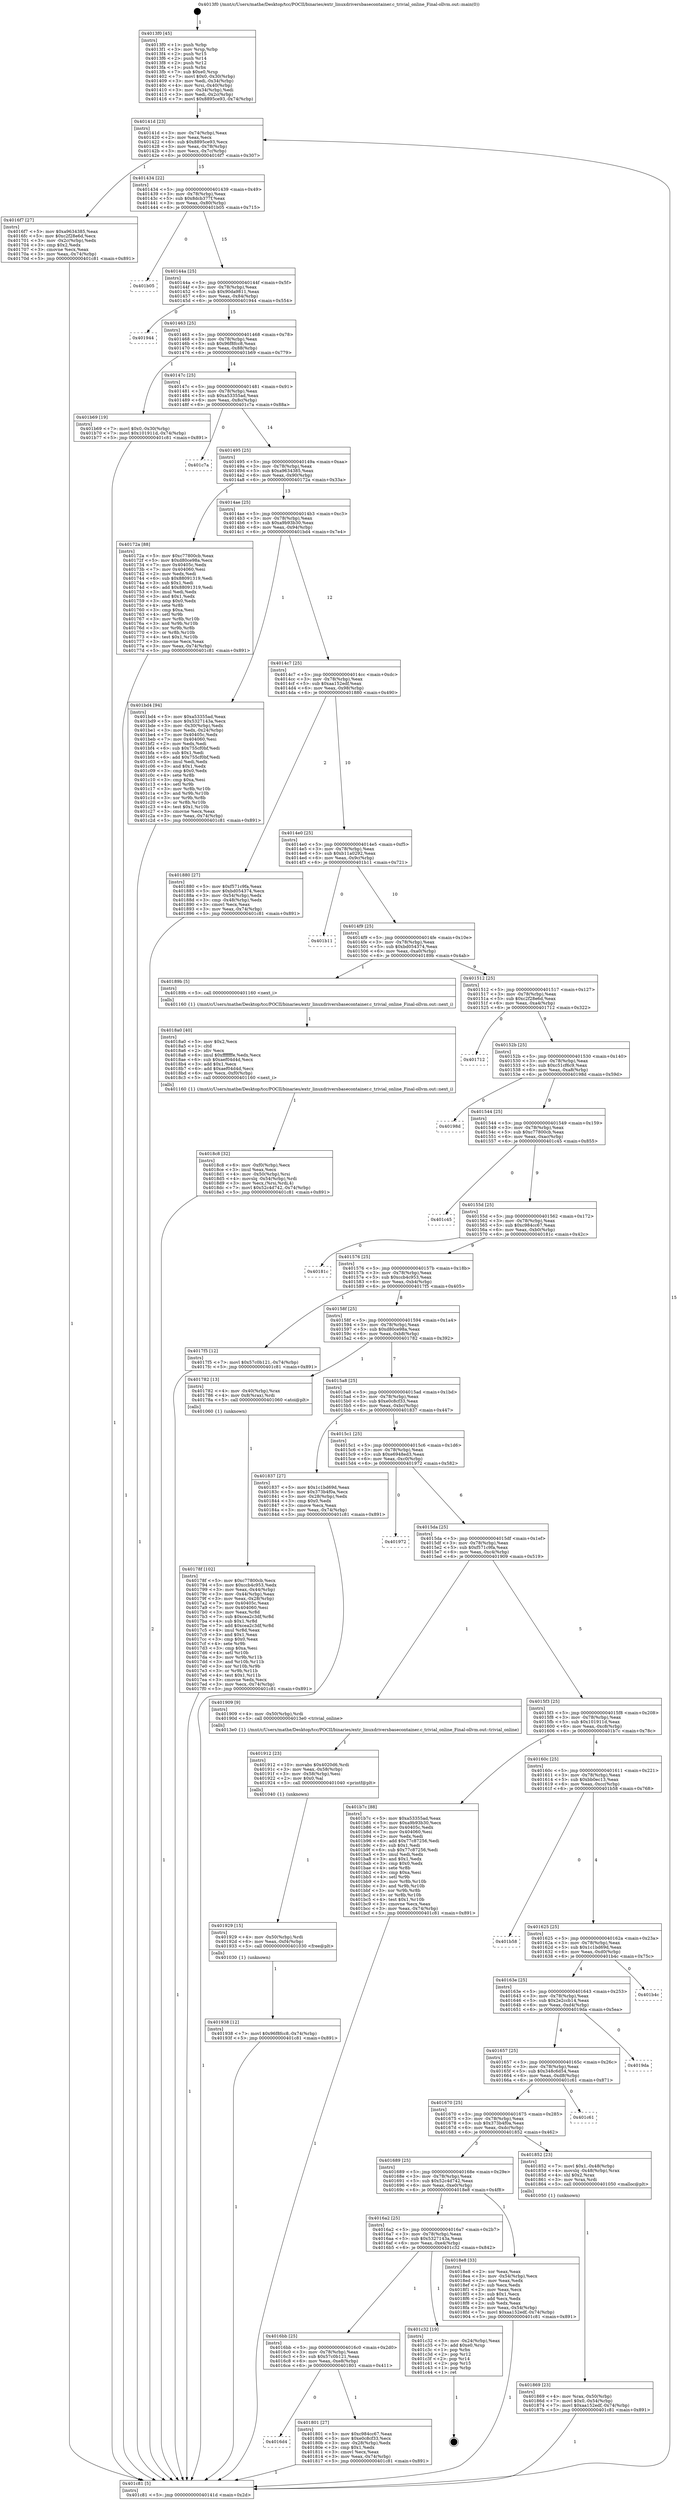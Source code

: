digraph "0x4013f0" {
  label = "0x4013f0 (/mnt/c/Users/mathe/Desktop/tcc/POCII/binaries/extr_linuxdriversbasecontainer.c_trivial_online_Final-ollvm.out::main(0))"
  labelloc = "t"
  node[shape=record]

  Entry [label="",width=0.3,height=0.3,shape=circle,fillcolor=black,style=filled]
  "0x40141d" [label="{
     0x40141d [23]\l
     | [instrs]\l
     &nbsp;&nbsp;0x40141d \<+3\>: mov -0x74(%rbp),%eax\l
     &nbsp;&nbsp;0x401420 \<+2\>: mov %eax,%ecx\l
     &nbsp;&nbsp;0x401422 \<+6\>: sub $0x8895ce93,%ecx\l
     &nbsp;&nbsp;0x401428 \<+3\>: mov %eax,-0x78(%rbp)\l
     &nbsp;&nbsp;0x40142b \<+3\>: mov %ecx,-0x7c(%rbp)\l
     &nbsp;&nbsp;0x40142e \<+6\>: je 00000000004016f7 \<main+0x307\>\l
  }"]
  "0x4016f7" [label="{
     0x4016f7 [27]\l
     | [instrs]\l
     &nbsp;&nbsp;0x4016f7 \<+5\>: mov $0xa9634385,%eax\l
     &nbsp;&nbsp;0x4016fc \<+5\>: mov $0xc2f28e6d,%ecx\l
     &nbsp;&nbsp;0x401701 \<+3\>: mov -0x2c(%rbp),%edx\l
     &nbsp;&nbsp;0x401704 \<+3\>: cmp $0x2,%edx\l
     &nbsp;&nbsp;0x401707 \<+3\>: cmovne %ecx,%eax\l
     &nbsp;&nbsp;0x40170a \<+3\>: mov %eax,-0x74(%rbp)\l
     &nbsp;&nbsp;0x40170d \<+5\>: jmp 0000000000401c81 \<main+0x891\>\l
  }"]
  "0x401434" [label="{
     0x401434 [22]\l
     | [instrs]\l
     &nbsp;&nbsp;0x401434 \<+5\>: jmp 0000000000401439 \<main+0x49\>\l
     &nbsp;&nbsp;0x401439 \<+3\>: mov -0x78(%rbp),%eax\l
     &nbsp;&nbsp;0x40143c \<+5\>: sub $0x8dcb377f,%eax\l
     &nbsp;&nbsp;0x401441 \<+3\>: mov %eax,-0x80(%rbp)\l
     &nbsp;&nbsp;0x401444 \<+6\>: je 0000000000401b05 \<main+0x715\>\l
  }"]
  "0x401c81" [label="{
     0x401c81 [5]\l
     | [instrs]\l
     &nbsp;&nbsp;0x401c81 \<+5\>: jmp 000000000040141d \<main+0x2d\>\l
  }"]
  "0x4013f0" [label="{
     0x4013f0 [45]\l
     | [instrs]\l
     &nbsp;&nbsp;0x4013f0 \<+1\>: push %rbp\l
     &nbsp;&nbsp;0x4013f1 \<+3\>: mov %rsp,%rbp\l
     &nbsp;&nbsp;0x4013f4 \<+2\>: push %r15\l
     &nbsp;&nbsp;0x4013f6 \<+2\>: push %r14\l
     &nbsp;&nbsp;0x4013f8 \<+2\>: push %r12\l
     &nbsp;&nbsp;0x4013fa \<+1\>: push %rbx\l
     &nbsp;&nbsp;0x4013fb \<+7\>: sub $0xe0,%rsp\l
     &nbsp;&nbsp;0x401402 \<+7\>: movl $0x0,-0x30(%rbp)\l
     &nbsp;&nbsp;0x401409 \<+3\>: mov %edi,-0x34(%rbp)\l
     &nbsp;&nbsp;0x40140c \<+4\>: mov %rsi,-0x40(%rbp)\l
     &nbsp;&nbsp;0x401410 \<+3\>: mov -0x34(%rbp),%edi\l
     &nbsp;&nbsp;0x401413 \<+3\>: mov %edi,-0x2c(%rbp)\l
     &nbsp;&nbsp;0x401416 \<+7\>: movl $0x8895ce93,-0x74(%rbp)\l
  }"]
  Exit [label="",width=0.3,height=0.3,shape=circle,fillcolor=black,style=filled,peripheries=2]
  "0x401b05" [label="{
     0x401b05\l
  }", style=dashed]
  "0x40144a" [label="{
     0x40144a [25]\l
     | [instrs]\l
     &nbsp;&nbsp;0x40144a \<+5\>: jmp 000000000040144f \<main+0x5f\>\l
     &nbsp;&nbsp;0x40144f \<+3\>: mov -0x78(%rbp),%eax\l
     &nbsp;&nbsp;0x401452 \<+5\>: sub $0x90da9811,%eax\l
     &nbsp;&nbsp;0x401457 \<+6\>: mov %eax,-0x84(%rbp)\l
     &nbsp;&nbsp;0x40145d \<+6\>: je 0000000000401944 \<main+0x554\>\l
  }"]
  "0x401938" [label="{
     0x401938 [12]\l
     | [instrs]\l
     &nbsp;&nbsp;0x401938 \<+7\>: movl $0x96f8fcc8,-0x74(%rbp)\l
     &nbsp;&nbsp;0x40193f \<+5\>: jmp 0000000000401c81 \<main+0x891\>\l
  }"]
  "0x401944" [label="{
     0x401944\l
  }", style=dashed]
  "0x401463" [label="{
     0x401463 [25]\l
     | [instrs]\l
     &nbsp;&nbsp;0x401463 \<+5\>: jmp 0000000000401468 \<main+0x78\>\l
     &nbsp;&nbsp;0x401468 \<+3\>: mov -0x78(%rbp),%eax\l
     &nbsp;&nbsp;0x40146b \<+5\>: sub $0x96f8fcc8,%eax\l
     &nbsp;&nbsp;0x401470 \<+6\>: mov %eax,-0x88(%rbp)\l
     &nbsp;&nbsp;0x401476 \<+6\>: je 0000000000401b69 \<main+0x779\>\l
  }"]
  "0x401929" [label="{
     0x401929 [15]\l
     | [instrs]\l
     &nbsp;&nbsp;0x401929 \<+4\>: mov -0x50(%rbp),%rdi\l
     &nbsp;&nbsp;0x40192d \<+6\>: mov %eax,-0xf4(%rbp)\l
     &nbsp;&nbsp;0x401933 \<+5\>: call 0000000000401030 \<free@plt\>\l
     | [calls]\l
     &nbsp;&nbsp;0x401030 \{1\} (unknown)\l
  }"]
  "0x401b69" [label="{
     0x401b69 [19]\l
     | [instrs]\l
     &nbsp;&nbsp;0x401b69 \<+7\>: movl $0x0,-0x30(%rbp)\l
     &nbsp;&nbsp;0x401b70 \<+7\>: movl $0x101911d,-0x74(%rbp)\l
     &nbsp;&nbsp;0x401b77 \<+5\>: jmp 0000000000401c81 \<main+0x891\>\l
  }"]
  "0x40147c" [label="{
     0x40147c [25]\l
     | [instrs]\l
     &nbsp;&nbsp;0x40147c \<+5\>: jmp 0000000000401481 \<main+0x91\>\l
     &nbsp;&nbsp;0x401481 \<+3\>: mov -0x78(%rbp),%eax\l
     &nbsp;&nbsp;0x401484 \<+5\>: sub $0xa53355ad,%eax\l
     &nbsp;&nbsp;0x401489 \<+6\>: mov %eax,-0x8c(%rbp)\l
     &nbsp;&nbsp;0x40148f \<+6\>: je 0000000000401c7a \<main+0x88a\>\l
  }"]
  "0x401912" [label="{
     0x401912 [23]\l
     | [instrs]\l
     &nbsp;&nbsp;0x401912 \<+10\>: movabs $0x4020d6,%rdi\l
     &nbsp;&nbsp;0x40191c \<+3\>: mov %eax,-0x58(%rbp)\l
     &nbsp;&nbsp;0x40191f \<+3\>: mov -0x58(%rbp),%esi\l
     &nbsp;&nbsp;0x401922 \<+2\>: mov $0x0,%al\l
     &nbsp;&nbsp;0x401924 \<+5\>: call 0000000000401040 \<printf@plt\>\l
     | [calls]\l
     &nbsp;&nbsp;0x401040 \{1\} (unknown)\l
  }"]
  "0x401c7a" [label="{
     0x401c7a\l
  }", style=dashed]
  "0x401495" [label="{
     0x401495 [25]\l
     | [instrs]\l
     &nbsp;&nbsp;0x401495 \<+5\>: jmp 000000000040149a \<main+0xaa\>\l
     &nbsp;&nbsp;0x40149a \<+3\>: mov -0x78(%rbp),%eax\l
     &nbsp;&nbsp;0x40149d \<+5\>: sub $0xa9634385,%eax\l
     &nbsp;&nbsp;0x4014a2 \<+6\>: mov %eax,-0x90(%rbp)\l
     &nbsp;&nbsp;0x4014a8 \<+6\>: je 000000000040172a \<main+0x33a\>\l
  }"]
  "0x4018c8" [label="{
     0x4018c8 [32]\l
     | [instrs]\l
     &nbsp;&nbsp;0x4018c8 \<+6\>: mov -0xf0(%rbp),%ecx\l
     &nbsp;&nbsp;0x4018ce \<+3\>: imul %eax,%ecx\l
     &nbsp;&nbsp;0x4018d1 \<+4\>: mov -0x50(%rbp),%rsi\l
     &nbsp;&nbsp;0x4018d5 \<+4\>: movslq -0x54(%rbp),%rdi\l
     &nbsp;&nbsp;0x4018d9 \<+3\>: mov %ecx,(%rsi,%rdi,4)\l
     &nbsp;&nbsp;0x4018dc \<+7\>: movl $0x52c4d742,-0x74(%rbp)\l
     &nbsp;&nbsp;0x4018e3 \<+5\>: jmp 0000000000401c81 \<main+0x891\>\l
  }"]
  "0x40172a" [label="{
     0x40172a [88]\l
     | [instrs]\l
     &nbsp;&nbsp;0x40172a \<+5\>: mov $0xc77800cb,%eax\l
     &nbsp;&nbsp;0x40172f \<+5\>: mov $0xd80ce98a,%ecx\l
     &nbsp;&nbsp;0x401734 \<+7\>: mov 0x40405c,%edx\l
     &nbsp;&nbsp;0x40173b \<+7\>: mov 0x404060,%esi\l
     &nbsp;&nbsp;0x401742 \<+2\>: mov %edx,%edi\l
     &nbsp;&nbsp;0x401744 \<+6\>: sub $0x88091319,%edi\l
     &nbsp;&nbsp;0x40174a \<+3\>: sub $0x1,%edi\l
     &nbsp;&nbsp;0x40174d \<+6\>: add $0x88091319,%edi\l
     &nbsp;&nbsp;0x401753 \<+3\>: imul %edi,%edx\l
     &nbsp;&nbsp;0x401756 \<+3\>: and $0x1,%edx\l
     &nbsp;&nbsp;0x401759 \<+3\>: cmp $0x0,%edx\l
     &nbsp;&nbsp;0x40175c \<+4\>: sete %r8b\l
     &nbsp;&nbsp;0x401760 \<+3\>: cmp $0xa,%esi\l
     &nbsp;&nbsp;0x401763 \<+4\>: setl %r9b\l
     &nbsp;&nbsp;0x401767 \<+3\>: mov %r8b,%r10b\l
     &nbsp;&nbsp;0x40176a \<+3\>: and %r9b,%r10b\l
     &nbsp;&nbsp;0x40176d \<+3\>: xor %r9b,%r8b\l
     &nbsp;&nbsp;0x401770 \<+3\>: or %r8b,%r10b\l
     &nbsp;&nbsp;0x401773 \<+4\>: test $0x1,%r10b\l
     &nbsp;&nbsp;0x401777 \<+3\>: cmovne %ecx,%eax\l
     &nbsp;&nbsp;0x40177a \<+3\>: mov %eax,-0x74(%rbp)\l
     &nbsp;&nbsp;0x40177d \<+5\>: jmp 0000000000401c81 \<main+0x891\>\l
  }"]
  "0x4014ae" [label="{
     0x4014ae [25]\l
     | [instrs]\l
     &nbsp;&nbsp;0x4014ae \<+5\>: jmp 00000000004014b3 \<main+0xc3\>\l
     &nbsp;&nbsp;0x4014b3 \<+3\>: mov -0x78(%rbp),%eax\l
     &nbsp;&nbsp;0x4014b6 \<+5\>: sub $0xa9b93b30,%eax\l
     &nbsp;&nbsp;0x4014bb \<+6\>: mov %eax,-0x94(%rbp)\l
     &nbsp;&nbsp;0x4014c1 \<+6\>: je 0000000000401bd4 \<main+0x7e4\>\l
  }"]
  "0x4018a0" [label="{
     0x4018a0 [40]\l
     | [instrs]\l
     &nbsp;&nbsp;0x4018a0 \<+5\>: mov $0x2,%ecx\l
     &nbsp;&nbsp;0x4018a5 \<+1\>: cltd\l
     &nbsp;&nbsp;0x4018a6 \<+2\>: idiv %ecx\l
     &nbsp;&nbsp;0x4018a8 \<+6\>: imul $0xfffffffe,%edx,%ecx\l
     &nbsp;&nbsp;0x4018ae \<+6\>: sub $0xaef04d4d,%ecx\l
     &nbsp;&nbsp;0x4018b4 \<+3\>: add $0x1,%ecx\l
     &nbsp;&nbsp;0x4018b7 \<+6\>: add $0xaef04d4d,%ecx\l
     &nbsp;&nbsp;0x4018bd \<+6\>: mov %ecx,-0xf0(%rbp)\l
     &nbsp;&nbsp;0x4018c3 \<+5\>: call 0000000000401160 \<next_i\>\l
     | [calls]\l
     &nbsp;&nbsp;0x401160 \{1\} (/mnt/c/Users/mathe/Desktop/tcc/POCII/binaries/extr_linuxdriversbasecontainer.c_trivial_online_Final-ollvm.out::next_i)\l
  }"]
  "0x401bd4" [label="{
     0x401bd4 [94]\l
     | [instrs]\l
     &nbsp;&nbsp;0x401bd4 \<+5\>: mov $0xa53355ad,%eax\l
     &nbsp;&nbsp;0x401bd9 \<+5\>: mov $0x5327143a,%ecx\l
     &nbsp;&nbsp;0x401bde \<+3\>: mov -0x30(%rbp),%edx\l
     &nbsp;&nbsp;0x401be1 \<+3\>: mov %edx,-0x24(%rbp)\l
     &nbsp;&nbsp;0x401be4 \<+7\>: mov 0x40405c,%edx\l
     &nbsp;&nbsp;0x401beb \<+7\>: mov 0x404060,%esi\l
     &nbsp;&nbsp;0x401bf2 \<+2\>: mov %edx,%edi\l
     &nbsp;&nbsp;0x401bf4 \<+6\>: sub $0x755cf0bf,%edi\l
     &nbsp;&nbsp;0x401bfa \<+3\>: sub $0x1,%edi\l
     &nbsp;&nbsp;0x401bfd \<+6\>: add $0x755cf0bf,%edi\l
     &nbsp;&nbsp;0x401c03 \<+3\>: imul %edi,%edx\l
     &nbsp;&nbsp;0x401c06 \<+3\>: and $0x1,%edx\l
     &nbsp;&nbsp;0x401c09 \<+3\>: cmp $0x0,%edx\l
     &nbsp;&nbsp;0x401c0c \<+4\>: sete %r8b\l
     &nbsp;&nbsp;0x401c10 \<+3\>: cmp $0xa,%esi\l
     &nbsp;&nbsp;0x401c13 \<+4\>: setl %r9b\l
     &nbsp;&nbsp;0x401c17 \<+3\>: mov %r8b,%r10b\l
     &nbsp;&nbsp;0x401c1a \<+3\>: and %r9b,%r10b\l
     &nbsp;&nbsp;0x401c1d \<+3\>: xor %r9b,%r8b\l
     &nbsp;&nbsp;0x401c20 \<+3\>: or %r8b,%r10b\l
     &nbsp;&nbsp;0x401c23 \<+4\>: test $0x1,%r10b\l
     &nbsp;&nbsp;0x401c27 \<+3\>: cmovne %ecx,%eax\l
     &nbsp;&nbsp;0x401c2a \<+3\>: mov %eax,-0x74(%rbp)\l
     &nbsp;&nbsp;0x401c2d \<+5\>: jmp 0000000000401c81 \<main+0x891\>\l
  }"]
  "0x4014c7" [label="{
     0x4014c7 [25]\l
     | [instrs]\l
     &nbsp;&nbsp;0x4014c7 \<+5\>: jmp 00000000004014cc \<main+0xdc\>\l
     &nbsp;&nbsp;0x4014cc \<+3\>: mov -0x78(%rbp),%eax\l
     &nbsp;&nbsp;0x4014cf \<+5\>: sub $0xaa152edf,%eax\l
     &nbsp;&nbsp;0x4014d4 \<+6\>: mov %eax,-0x98(%rbp)\l
     &nbsp;&nbsp;0x4014da \<+6\>: je 0000000000401880 \<main+0x490\>\l
  }"]
  "0x401869" [label="{
     0x401869 [23]\l
     | [instrs]\l
     &nbsp;&nbsp;0x401869 \<+4\>: mov %rax,-0x50(%rbp)\l
     &nbsp;&nbsp;0x40186d \<+7\>: movl $0x0,-0x54(%rbp)\l
     &nbsp;&nbsp;0x401874 \<+7\>: movl $0xaa152edf,-0x74(%rbp)\l
     &nbsp;&nbsp;0x40187b \<+5\>: jmp 0000000000401c81 \<main+0x891\>\l
  }"]
  "0x401880" [label="{
     0x401880 [27]\l
     | [instrs]\l
     &nbsp;&nbsp;0x401880 \<+5\>: mov $0xf571c9fa,%eax\l
     &nbsp;&nbsp;0x401885 \<+5\>: mov $0xbd054374,%ecx\l
     &nbsp;&nbsp;0x40188a \<+3\>: mov -0x54(%rbp),%edx\l
     &nbsp;&nbsp;0x40188d \<+3\>: cmp -0x48(%rbp),%edx\l
     &nbsp;&nbsp;0x401890 \<+3\>: cmovl %ecx,%eax\l
     &nbsp;&nbsp;0x401893 \<+3\>: mov %eax,-0x74(%rbp)\l
     &nbsp;&nbsp;0x401896 \<+5\>: jmp 0000000000401c81 \<main+0x891\>\l
  }"]
  "0x4014e0" [label="{
     0x4014e0 [25]\l
     | [instrs]\l
     &nbsp;&nbsp;0x4014e0 \<+5\>: jmp 00000000004014e5 \<main+0xf5\>\l
     &nbsp;&nbsp;0x4014e5 \<+3\>: mov -0x78(%rbp),%eax\l
     &nbsp;&nbsp;0x4014e8 \<+5\>: sub $0xb11a0292,%eax\l
     &nbsp;&nbsp;0x4014ed \<+6\>: mov %eax,-0x9c(%rbp)\l
     &nbsp;&nbsp;0x4014f3 \<+6\>: je 0000000000401b11 \<main+0x721\>\l
  }"]
  "0x4016d4" [label="{
     0x4016d4\l
  }", style=dashed]
  "0x401b11" [label="{
     0x401b11\l
  }", style=dashed]
  "0x4014f9" [label="{
     0x4014f9 [25]\l
     | [instrs]\l
     &nbsp;&nbsp;0x4014f9 \<+5\>: jmp 00000000004014fe \<main+0x10e\>\l
     &nbsp;&nbsp;0x4014fe \<+3\>: mov -0x78(%rbp),%eax\l
     &nbsp;&nbsp;0x401501 \<+5\>: sub $0xbd054374,%eax\l
     &nbsp;&nbsp;0x401506 \<+6\>: mov %eax,-0xa0(%rbp)\l
     &nbsp;&nbsp;0x40150c \<+6\>: je 000000000040189b \<main+0x4ab\>\l
  }"]
  "0x401801" [label="{
     0x401801 [27]\l
     | [instrs]\l
     &nbsp;&nbsp;0x401801 \<+5\>: mov $0xc984cc67,%eax\l
     &nbsp;&nbsp;0x401806 \<+5\>: mov $0xe0c8cf33,%ecx\l
     &nbsp;&nbsp;0x40180b \<+3\>: mov -0x28(%rbp),%edx\l
     &nbsp;&nbsp;0x40180e \<+3\>: cmp $0x1,%edx\l
     &nbsp;&nbsp;0x401811 \<+3\>: cmovl %ecx,%eax\l
     &nbsp;&nbsp;0x401814 \<+3\>: mov %eax,-0x74(%rbp)\l
     &nbsp;&nbsp;0x401817 \<+5\>: jmp 0000000000401c81 \<main+0x891\>\l
  }"]
  "0x40189b" [label="{
     0x40189b [5]\l
     | [instrs]\l
     &nbsp;&nbsp;0x40189b \<+5\>: call 0000000000401160 \<next_i\>\l
     | [calls]\l
     &nbsp;&nbsp;0x401160 \{1\} (/mnt/c/Users/mathe/Desktop/tcc/POCII/binaries/extr_linuxdriversbasecontainer.c_trivial_online_Final-ollvm.out::next_i)\l
  }"]
  "0x401512" [label="{
     0x401512 [25]\l
     | [instrs]\l
     &nbsp;&nbsp;0x401512 \<+5\>: jmp 0000000000401517 \<main+0x127\>\l
     &nbsp;&nbsp;0x401517 \<+3\>: mov -0x78(%rbp),%eax\l
     &nbsp;&nbsp;0x40151a \<+5\>: sub $0xc2f28e6d,%eax\l
     &nbsp;&nbsp;0x40151f \<+6\>: mov %eax,-0xa4(%rbp)\l
     &nbsp;&nbsp;0x401525 \<+6\>: je 0000000000401712 \<main+0x322\>\l
  }"]
  "0x4016bb" [label="{
     0x4016bb [25]\l
     | [instrs]\l
     &nbsp;&nbsp;0x4016bb \<+5\>: jmp 00000000004016c0 \<main+0x2d0\>\l
     &nbsp;&nbsp;0x4016c0 \<+3\>: mov -0x78(%rbp),%eax\l
     &nbsp;&nbsp;0x4016c3 \<+5\>: sub $0x57c0b121,%eax\l
     &nbsp;&nbsp;0x4016c8 \<+6\>: mov %eax,-0xe8(%rbp)\l
     &nbsp;&nbsp;0x4016ce \<+6\>: je 0000000000401801 \<main+0x411\>\l
  }"]
  "0x401712" [label="{
     0x401712\l
  }", style=dashed]
  "0x40152b" [label="{
     0x40152b [25]\l
     | [instrs]\l
     &nbsp;&nbsp;0x40152b \<+5\>: jmp 0000000000401530 \<main+0x140\>\l
     &nbsp;&nbsp;0x401530 \<+3\>: mov -0x78(%rbp),%eax\l
     &nbsp;&nbsp;0x401533 \<+5\>: sub $0xc51cf6c9,%eax\l
     &nbsp;&nbsp;0x401538 \<+6\>: mov %eax,-0xa8(%rbp)\l
     &nbsp;&nbsp;0x40153e \<+6\>: je 000000000040198d \<main+0x59d\>\l
  }"]
  "0x401c32" [label="{
     0x401c32 [19]\l
     | [instrs]\l
     &nbsp;&nbsp;0x401c32 \<+3\>: mov -0x24(%rbp),%eax\l
     &nbsp;&nbsp;0x401c35 \<+7\>: add $0xe0,%rsp\l
     &nbsp;&nbsp;0x401c3c \<+1\>: pop %rbx\l
     &nbsp;&nbsp;0x401c3d \<+2\>: pop %r12\l
     &nbsp;&nbsp;0x401c3f \<+2\>: pop %r14\l
     &nbsp;&nbsp;0x401c41 \<+2\>: pop %r15\l
     &nbsp;&nbsp;0x401c43 \<+1\>: pop %rbp\l
     &nbsp;&nbsp;0x401c44 \<+1\>: ret\l
  }"]
  "0x40198d" [label="{
     0x40198d\l
  }", style=dashed]
  "0x401544" [label="{
     0x401544 [25]\l
     | [instrs]\l
     &nbsp;&nbsp;0x401544 \<+5\>: jmp 0000000000401549 \<main+0x159\>\l
     &nbsp;&nbsp;0x401549 \<+3\>: mov -0x78(%rbp),%eax\l
     &nbsp;&nbsp;0x40154c \<+5\>: sub $0xc77800cb,%eax\l
     &nbsp;&nbsp;0x401551 \<+6\>: mov %eax,-0xac(%rbp)\l
     &nbsp;&nbsp;0x401557 \<+6\>: je 0000000000401c45 \<main+0x855\>\l
  }"]
  "0x4016a2" [label="{
     0x4016a2 [25]\l
     | [instrs]\l
     &nbsp;&nbsp;0x4016a2 \<+5\>: jmp 00000000004016a7 \<main+0x2b7\>\l
     &nbsp;&nbsp;0x4016a7 \<+3\>: mov -0x78(%rbp),%eax\l
     &nbsp;&nbsp;0x4016aa \<+5\>: sub $0x5327143a,%eax\l
     &nbsp;&nbsp;0x4016af \<+6\>: mov %eax,-0xe4(%rbp)\l
     &nbsp;&nbsp;0x4016b5 \<+6\>: je 0000000000401c32 \<main+0x842\>\l
  }"]
  "0x401c45" [label="{
     0x401c45\l
  }", style=dashed]
  "0x40155d" [label="{
     0x40155d [25]\l
     | [instrs]\l
     &nbsp;&nbsp;0x40155d \<+5\>: jmp 0000000000401562 \<main+0x172\>\l
     &nbsp;&nbsp;0x401562 \<+3\>: mov -0x78(%rbp),%eax\l
     &nbsp;&nbsp;0x401565 \<+5\>: sub $0xc984cc67,%eax\l
     &nbsp;&nbsp;0x40156a \<+6\>: mov %eax,-0xb0(%rbp)\l
     &nbsp;&nbsp;0x401570 \<+6\>: je 000000000040181c \<main+0x42c\>\l
  }"]
  "0x4018e8" [label="{
     0x4018e8 [33]\l
     | [instrs]\l
     &nbsp;&nbsp;0x4018e8 \<+2\>: xor %eax,%eax\l
     &nbsp;&nbsp;0x4018ea \<+3\>: mov -0x54(%rbp),%ecx\l
     &nbsp;&nbsp;0x4018ed \<+2\>: mov %eax,%edx\l
     &nbsp;&nbsp;0x4018ef \<+2\>: sub %ecx,%edx\l
     &nbsp;&nbsp;0x4018f1 \<+2\>: mov %eax,%ecx\l
     &nbsp;&nbsp;0x4018f3 \<+3\>: sub $0x1,%ecx\l
     &nbsp;&nbsp;0x4018f6 \<+2\>: add %ecx,%edx\l
     &nbsp;&nbsp;0x4018f8 \<+2\>: sub %edx,%eax\l
     &nbsp;&nbsp;0x4018fa \<+3\>: mov %eax,-0x54(%rbp)\l
     &nbsp;&nbsp;0x4018fd \<+7\>: movl $0xaa152edf,-0x74(%rbp)\l
     &nbsp;&nbsp;0x401904 \<+5\>: jmp 0000000000401c81 \<main+0x891\>\l
  }"]
  "0x40181c" [label="{
     0x40181c\l
  }", style=dashed]
  "0x401576" [label="{
     0x401576 [25]\l
     | [instrs]\l
     &nbsp;&nbsp;0x401576 \<+5\>: jmp 000000000040157b \<main+0x18b\>\l
     &nbsp;&nbsp;0x40157b \<+3\>: mov -0x78(%rbp),%eax\l
     &nbsp;&nbsp;0x40157e \<+5\>: sub $0xccb4c953,%eax\l
     &nbsp;&nbsp;0x401583 \<+6\>: mov %eax,-0xb4(%rbp)\l
     &nbsp;&nbsp;0x401589 \<+6\>: je 00000000004017f5 \<main+0x405\>\l
  }"]
  "0x401689" [label="{
     0x401689 [25]\l
     | [instrs]\l
     &nbsp;&nbsp;0x401689 \<+5\>: jmp 000000000040168e \<main+0x29e\>\l
     &nbsp;&nbsp;0x40168e \<+3\>: mov -0x78(%rbp),%eax\l
     &nbsp;&nbsp;0x401691 \<+5\>: sub $0x52c4d742,%eax\l
     &nbsp;&nbsp;0x401696 \<+6\>: mov %eax,-0xe0(%rbp)\l
     &nbsp;&nbsp;0x40169c \<+6\>: je 00000000004018e8 \<main+0x4f8\>\l
  }"]
  "0x4017f5" [label="{
     0x4017f5 [12]\l
     | [instrs]\l
     &nbsp;&nbsp;0x4017f5 \<+7\>: movl $0x57c0b121,-0x74(%rbp)\l
     &nbsp;&nbsp;0x4017fc \<+5\>: jmp 0000000000401c81 \<main+0x891\>\l
  }"]
  "0x40158f" [label="{
     0x40158f [25]\l
     | [instrs]\l
     &nbsp;&nbsp;0x40158f \<+5\>: jmp 0000000000401594 \<main+0x1a4\>\l
     &nbsp;&nbsp;0x401594 \<+3\>: mov -0x78(%rbp),%eax\l
     &nbsp;&nbsp;0x401597 \<+5\>: sub $0xd80ce98a,%eax\l
     &nbsp;&nbsp;0x40159c \<+6\>: mov %eax,-0xb8(%rbp)\l
     &nbsp;&nbsp;0x4015a2 \<+6\>: je 0000000000401782 \<main+0x392\>\l
  }"]
  "0x401852" [label="{
     0x401852 [23]\l
     | [instrs]\l
     &nbsp;&nbsp;0x401852 \<+7\>: movl $0x1,-0x48(%rbp)\l
     &nbsp;&nbsp;0x401859 \<+4\>: movslq -0x48(%rbp),%rax\l
     &nbsp;&nbsp;0x40185d \<+4\>: shl $0x2,%rax\l
     &nbsp;&nbsp;0x401861 \<+3\>: mov %rax,%rdi\l
     &nbsp;&nbsp;0x401864 \<+5\>: call 0000000000401050 \<malloc@plt\>\l
     | [calls]\l
     &nbsp;&nbsp;0x401050 \{1\} (unknown)\l
  }"]
  "0x401782" [label="{
     0x401782 [13]\l
     | [instrs]\l
     &nbsp;&nbsp;0x401782 \<+4\>: mov -0x40(%rbp),%rax\l
     &nbsp;&nbsp;0x401786 \<+4\>: mov 0x8(%rax),%rdi\l
     &nbsp;&nbsp;0x40178a \<+5\>: call 0000000000401060 \<atoi@plt\>\l
     | [calls]\l
     &nbsp;&nbsp;0x401060 \{1\} (unknown)\l
  }"]
  "0x4015a8" [label="{
     0x4015a8 [25]\l
     | [instrs]\l
     &nbsp;&nbsp;0x4015a8 \<+5\>: jmp 00000000004015ad \<main+0x1bd\>\l
     &nbsp;&nbsp;0x4015ad \<+3\>: mov -0x78(%rbp),%eax\l
     &nbsp;&nbsp;0x4015b0 \<+5\>: sub $0xe0c8cf33,%eax\l
     &nbsp;&nbsp;0x4015b5 \<+6\>: mov %eax,-0xbc(%rbp)\l
     &nbsp;&nbsp;0x4015bb \<+6\>: je 0000000000401837 \<main+0x447\>\l
  }"]
  "0x40178f" [label="{
     0x40178f [102]\l
     | [instrs]\l
     &nbsp;&nbsp;0x40178f \<+5\>: mov $0xc77800cb,%ecx\l
     &nbsp;&nbsp;0x401794 \<+5\>: mov $0xccb4c953,%edx\l
     &nbsp;&nbsp;0x401799 \<+3\>: mov %eax,-0x44(%rbp)\l
     &nbsp;&nbsp;0x40179c \<+3\>: mov -0x44(%rbp),%eax\l
     &nbsp;&nbsp;0x40179f \<+3\>: mov %eax,-0x28(%rbp)\l
     &nbsp;&nbsp;0x4017a2 \<+7\>: mov 0x40405c,%eax\l
     &nbsp;&nbsp;0x4017a9 \<+7\>: mov 0x404060,%esi\l
     &nbsp;&nbsp;0x4017b0 \<+3\>: mov %eax,%r8d\l
     &nbsp;&nbsp;0x4017b3 \<+7\>: sub $0xcea2c3df,%r8d\l
     &nbsp;&nbsp;0x4017ba \<+4\>: sub $0x1,%r8d\l
     &nbsp;&nbsp;0x4017be \<+7\>: add $0xcea2c3df,%r8d\l
     &nbsp;&nbsp;0x4017c5 \<+4\>: imul %r8d,%eax\l
     &nbsp;&nbsp;0x4017c9 \<+3\>: and $0x1,%eax\l
     &nbsp;&nbsp;0x4017cc \<+3\>: cmp $0x0,%eax\l
     &nbsp;&nbsp;0x4017cf \<+4\>: sete %r9b\l
     &nbsp;&nbsp;0x4017d3 \<+3\>: cmp $0xa,%esi\l
     &nbsp;&nbsp;0x4017d6 \<+4\>: setl %r10b\l
     &nbsp;&nbsp;0x4017da \<+3\>: mov %r9b,%r11b\l
     &nbsp;&nbsp;0x4017dd \<+3\>: and %r10b,%r11b\l
     &nbsp;&nbsp;0x4017e0 \<+3\>: xor %r10b,%r9b\l
     &nbsp;&nbsp;0x4017e3 \<+3\>: or %r9b,%r11b\l
     &nbsp;&nbsp;0x4017e6 \<+4\>: test $0x1,%r11b\l
     &nbsp;&nbsp;0x4017ea \<+3\>: cmovne %edx,%ecx\l
     &nbsp;&nbsp;0x4017ed \<+3\>: mov %ecx,-0x74(%rbp)\l
     &nbsp;&nbsp;0x4017f0 \<+5\>: jmp 0000000000401c81 \<main+0x891\>\l
  }"]
  "0x401670" [label="{
     0x401670 [25]\l
     | [instrs]\l
     &nbsp;&nbsp;0x401670 \<+5\>: jmp 0000000000401675 \<main+0x285\>\l
     &nbsp;&nbsp;0x401675 \<+3\>: mov -0x78(%rbp),%eax\l
     &nbsp;&nbsp;0x401678 \<+5\>: sub $0x373b4f0a,%eax\l
     &nbsp;&nbsp;0x40167d \<+6\>: mov %eax,-0xdc(%rbp)\l
     &nbsp;&nbsp;0x401683 \<+6\>: je 0000000000401852 \<main+0x462\>\l
  }"]
  "0x401837" [label="{
     0x401837 [27]\l
     | [instrs]\l
     &nbsp;&nbsp;0x401837 \<+5\>: mov $0x1c1bd69d,%eax\l
     &nbsp;&nbsp;0x40183c \<+5\>: mov $0x373b4f0a,%ecx\l
     &nbsp;&nbsp;0x401841 \<+3\>: mov -0x28(%rbp),%edx\l
     &nbsp;&nbsp;0x401844 \<+3\>: cmp $0x0,%edx\l
     &nbsp;&nbsp;0x401847 \<+3\>: cmove %ecx,%eax\l
     &nbsp;&nbsp;0x40184a \<+3\>: mov %eax,-0x74(%rbp)\l
     &nbsp;&nbsp;0x40184d \<+5\>: jmp 0000000000401c81 \<main+0x891\>\l
  }"]
  "0x4015c1" [label="{
     0x4015c1 [25]\l
     | [instrs]\l
     &nbsp;&nbsp;0x4015c1 \<+5\>: jmp 00000000004015c6 \<main+0x1d6\>\l
     &nbsp;&nbsp;0x4015c6 \<+3\>: mov -0x78(%rbp),%eax\l
     &nbsp;&nbsp;0x4015c9 \<+5\>: sub $0xe6948ed3,%eax\l
     &nbsp;&nbsp;0x4015ce \<+6\>: mov %eax,-0xc0(%rbp)\l
     &nbsp;&nbsp;0x4015d4 \<+6\>: je 0000000000401972 \<main+0x582\>\l
  }"]
  "0x401c61" [label="{
     0x401c61\l
  }", style=dashed]
  "0x401972" [label="{
     0x401972\l
  }", style=dashed]
  "0x4015da" [label="{
     0x4015da [25]\l
     | [instrs]\l
     &nbsp;&nbsp;0x4015da \<+5\>: jmp 00000000004015df \<main+0x1ef\>\l
     &nbsp;&nbsp;0x4015df \<+3\>: mov -0x78(%rbp),%eax\l
     &nbsp;&nbsp;0x4015e2 \<+5\>: sub $0xf571c9fa,%eax\l
     &nbsp;&nbsp;0x4015e7 \<+6\>: mov %eax,-0xc4(%rbp)\l
     &nbsp;&nbsp;0x4015ed \<+6\>: je 0000000000401909 \<main+0x519\>\l
  }"]
  "0x401657" [label="{
     0x401657 [25]\l
     | [instrs]\l
     &nbsp;&nbsp;0x401657 \<+5\>: jmp 000000000040165c \<main+0x26c\>\l
     &nbsp;&nbsp;0x40165c \<+3\>: mov -0x78(%rbp),%eax\l
     &nbsp;&nbsp;0x40165f \<+5\>: sub $0x348c6d54,%eax\l
     &nbsp;&nbsp;0x401664 \<+6\>: mov %eax,-0xd8(%rbp)\l
     &nbsp;&nbsp;0x40166a \<+6\>: je 0000000000401c61 \<main+0x871\>\l
  }"]
  "0x401909" [label="{
     0x401909 [9]\l
     | [instrs]\l
     &nbsp;&nbsp;0x401909 \<+4\>: mov -0x50(%rbp),%rdi\l
     &nbsp;&nbsp;0x40190d \<+5\>: call 00000000004013e0 \<trivial_online\>\l
     | [calls]\l
     &nbsp;&nbsp;0x4013e0 \{1\} (/mnt/c/Users/mathe/Desktop/tcc/POCII/binaries/extr_linuxdriversbasecontainer.c_trivial_online_Final-ollvm.out::trivial_online)\l
  }"]
  "0x4015f3" [label="{
     0x4015f3 [25]\l
     | [instrs]\l
     &nbsp;&nbsp;0x4015f3 \<+5\>: jmp 00000000004015f8 \<main+0x208\>\l
     &nbsp;&nbsp;0x4015f8 \<+3\>: mov -0x78(%rbp),%eax\l
     &nbsp;&nbsp;0x4015fb \<+5\>: sub $0x101911d,%eax\l
     &nbsp;&nbsp;0x401600 \<+6\>: mov %eax,-0xc8(%rbp)\l
     &nbsp;&nbsp;0x401606 \<+6\>: je 0000000000401b7c \<main+0x78c\>\l
  }"]
  "0x4019da" [label="{
     0x4019da\l
  }", style=dashed]
  "0x401b7c" [label="{
     0x401b7c [88]\l
     | [instrs]\l
     &nbsp;&nbsp;0x401b7c \<+5\>: mov $0xa53355ad,%eax\l
     &nbsp;&nbsp;0x401b81 \<+5\>: mov $0xa9b93b30,%ecx\l
     &nbsp;&nbsp;0x401b86 \<+7\>: mov 0x40405c,%edx\l
     &nbsp;&nbsp;0x401b8d \<+7\>: mov 0x404060,%esi\l
     &nbsp;&nbsp;0x401b94 \<+2\>: mov %edx,%edi\l
     &nbsp;&nbsp;0x401b96 \<+6\>: add $0x77c87256,%edi\l
     &nbsp;&nbsp;0x401b9c \<+3\>: sub $0x1,%edi\l
     &nbsp;&nbsp;0x401b9f \<+6\>: sub $0x77c87256,%edi\l
     &nbsp;&nbsp;0x401ba5 \<+3\>: imul %edi,%edx\l
     &nbsp;&nbsp;0x401ba8 \<+3\>: and $0x1,%edx\l
     &nbsp;&nbsp;0x401bab \<+3\>: cmp $0x0,%edx\l
     &nbsp;&nbsp;0x401bae \<+4\>: sete %r8b\l
     &nbsp;&nbsp;0x401bb2 \<+3\>: cmp $0xa,%esi\l
     &nbsp;&nbsp;0x401bb5 \<+4\>: setl %r9b\l
     &nbsp;&nbsp;0x401bb9 \<+3\>: mov %r8b,%r10b\l
     &nbsp;&nbsp;0x401bbc \<+3\>: and %r9b,%r10b\l
     &nbsp;&nbsp;0x401bbf \<+3\>: xor %r9b,%r8b\l
     &nbsp;&nbsp;0x401bc2 \<+3\>: or %r8b,%r10b\l
     &nbsp;&nbsp;0x401bc5 \<+4\>: test $0x1,%r10b\l
     &nbsp;&nbsp;0x401bc9 \<+3\>: cmovne %ecx,%eax\l
     &nbsp;&nbsp;0x401bcc \<+3\>: mov %eax,-0x74(%rbp)\l
     &nbsp;&nbsp;0x401bcf \<+5\>: jmp 0000000000401c81 \<main+0x891\>\l
  }"]
  "0x40160c" [label="{
     0x40160c [25]\l
     | [instrs]\l
     &nbsp;&nbsp;0x40160c \<+5\>: jmp 0000000000401611 \<main+0x221\>\l
     &nbsp;&nbsp;0x401611 \<+3\>: mov -0x78(%rbp),%eax\l
     &nbsp;&nbsp;0x401614 \<+5\>: sub $0xbb0ec13,%eax\l
     &nbsp;&nbsp;0x401619 \<+6\>: mov %eax,-0xcc(%rbp)\l
     &nbsp;&nbsp;0x40161f \<+6\>: je 0000000000401b58 \<main+0x768\>\l
  }"]
  "0x40163e" [label="{
     0x40163e [25]\l
     | [instrs]\l
     &nbsp;&nbsp;0x40163e \<+5\>: jmp 0000000000401643 \<main+0x253\>\l
     &nbsp;&nbsp;0x401643 \<+3\>: mov -0x78(%rbp),%eax\l
     &nbsp;&nbsp;0x401646 \<+5\>: sub $0x2e2ccb14,%eax\l
     &nbsp;&nbsp;0x40164b \<+6\>: mov %eax,-0xd4(%rbp)\l
     &nbsp;&nbsp;0x401651 \<+6\>: je 00000000004019da \<main+0x5ea\>\l
  }"]
  "0x401b58" [label="{
     0x401b58\l
  }", style=dashed]
  "0x401625" [label="{
     0x401625 [25]\l
     | [instrs]\l
     &nbsp;&nbsp;0x401625 \<+5\>: jmp 000000000040162a \<main+0x23a\>\l
     &nbsp;&nbsp;0x40162a \<+3\>: mov -0x78(%rbp),%eax\l
     &nbsp;&nbsp;0x40162d \<+5\>: sub $0x1c1bd69d,%eax\l
     &nbsp;&nbsp;0x401632 \<+6\>: mov %eax,-0xd0(%rbp)\l
     &nbsp;&nbsp;0x401638 \<+6\>: je 0000000000401b4c \<main+0x75c\>\l
  }"]
  "0x401b4c" [label="{
     0x401b4c\l
  }", style=dashed]
  Entry -> "0x4013f0" [label=" 1"]
  "0x40141d" -> "0x4016f7" [label=" 1"]
  "0x40141d" -> "0x401434" [label=" 15"]
  "0x4016f7" -> "0x401c81" [label=" 1"]
  "0x4013f0" -> "0x40141d" [label=" 1"]
  "0x401c81" -> "0x40141d" [label=" 15"]
  "0x401c32" -> Exit [label=" 1"]
  "0x401434" -> "0x401b05" [label=" 0"]
  "0x401434" -> "0x40144a" [label=" 15"]
  "0x401bd4" -> "0x401c81" [label=" 1"]
  "0x40144a" -> "0x401944" [label=" 0"]
  "0x40144a" -> "0x401463" [label=" 15"]
  "0x401b7c" -> "0x401c81" [label=" 1"]
  "0x401463" -> "0x401b69" [label=" 1"]
  "0x401463" -> "0x40147c" [label=" 14"]
  "0x401b69" -> "0x401c81" [label=" 1"]
  "0x40147c" -> "0x401c7a" [label=" 0"]
  "0x40147c" -> "0x401495" [label=" 14"]
  "0x401938" -> "0x401c81" [label=" 1"]
  "0x401495" -> "0x40172a" [label=" 1"]
  "0x401495" -> "0x4014ae" [label=" 13"]
  "0x40172a" -> "0x401c81" [label=" 1"]
  "0x401929" -> "0x401938" [label=" 1"]
  "0x4014ae" -> "0x401bd4" [label=" 1"]
  "0x4014ae" -> "0x4014c7" [label=" 12"]
  "0x401912" -> "0x401929" [label=" 1"]
  "0x4014c7" -> "0x401880" [label=" 2"]
  "0x4014c7" -> "0x4014e0" [label=" 10"]
  "0x401909" -> "0x401912" [label=" 1"]
  "0x4014e0" -> "0x401b11" [label=" 0"]
  "0x4014e0" -> "0x4014f9" [label=" 10"]
  "0x4018e8" -> "0x401c81" [label=" 1"]
  "0x4014f9" -> "0x40189b" [label=" 1"]
  "0x4014f9" -> "0x401512" [label=" 9"]
  "0x4018c8" -> "0x401c81" [label=" 1"]
  "0x401512" -> "0x401712" [label=" 0"]
  "0x401512" -> "0x40152b" [label=" 9"]
  "0x40189b" -> "0x4018a0" [label=" 1"]
  "0x40152b" -> "0x40198d" [label=" 0"]
  "0x40152b" -> "0x401544" [label=" 9"]
  "0x401880" -> "0x401c81" [label=" 2"]
  "0x401544" -> "0x401c45" [label=" 0"]
  "0x401544" -> "0x40155d" [label=" 9"]
  "0x401852" -> "0x401869" [label=" 1"]
  "0x40155d" -> "0x40181c" [label=" 0"]
  "0x40155d" -> "0x401576" [label=" 9"]
  "0x401837" -> "0x401c81" [label=" 1"]
  "0x401576" -> "0x4017f5" [label=" 1"]
  "0x401576" -> "0x40158f" [label=" 8"]
  "0x4016bb" -> "0x4016d4" [label=" 0"]
  "0x40158f" -> "0x401782" [label=" 1"]
  "0x40158f" -> "0x4015a8" [label=" 7"]
  "0x401782" -> "0x40178f" [label=" 1"]
  "0x40178f" -> "0x401c81" [label=" 1"]
  "0x4017f5" -> "0x401c81" [label=" 1"]
  "0x4016bb" -> "0x401801" [label=" 1"]
  "0x4015a8" -> "0x401837" [label=" 1"]
  "0x4015a8" -> "0x4015c1" [label=" 6"]
  "0x4016a2" -> "0x4016bb" [label=" 1"]
  "0x4015c1" -> "0x401972" [label=" 0"]
  "0x4015c1" -> "0x4015da" [label=" 6"]
  "0x4016a2" -> "0x401c32" [label=" 1"]
  "0x4015da" -> "0x401909" [label=" 1"]
  "0x4015da" -> "0x4015f3" [label=" 5"]
  "0x401689" -> "0x4016a2" [label=" 2"]
  "0x4015f3" -> "0x401b7c" [label=" 1"]
  "0x4015f3" -> "0x40160c" [label=" 4"]
  "0x401689" -> "0x4018e8" [label=" 1"]
  "0x40160c" -> "0x401b58" [label=" 0"]
  "0x40160c" -> "0x401625" [label=" 4"]
  "0x401670" -> "0x401689" [label=" 3"]
  "0x401625" -> "0x401b4c" [label=" 0"]
  "0x401625" -> "0x40163e" [label=" 4"]
  "0x401801" -> "0x401c81" [label=" 1"]
  "0x40163e" -> "0x4019da" [label=" 0"]
  "0x40163e" -> "0x401657" [label=" 4"]
  "0x401869" -> "0x401c81" [label=" 1"]
  "0x401657" -> "0x401c61" [label=" 0"]
  "0x401657" -> "0x401670" [label=" 4"]
  "0x4018a0" -> "0x4018c8" [label=" 1"]
  "0x401670" -> "0x401852" [label=" 1"]
}

